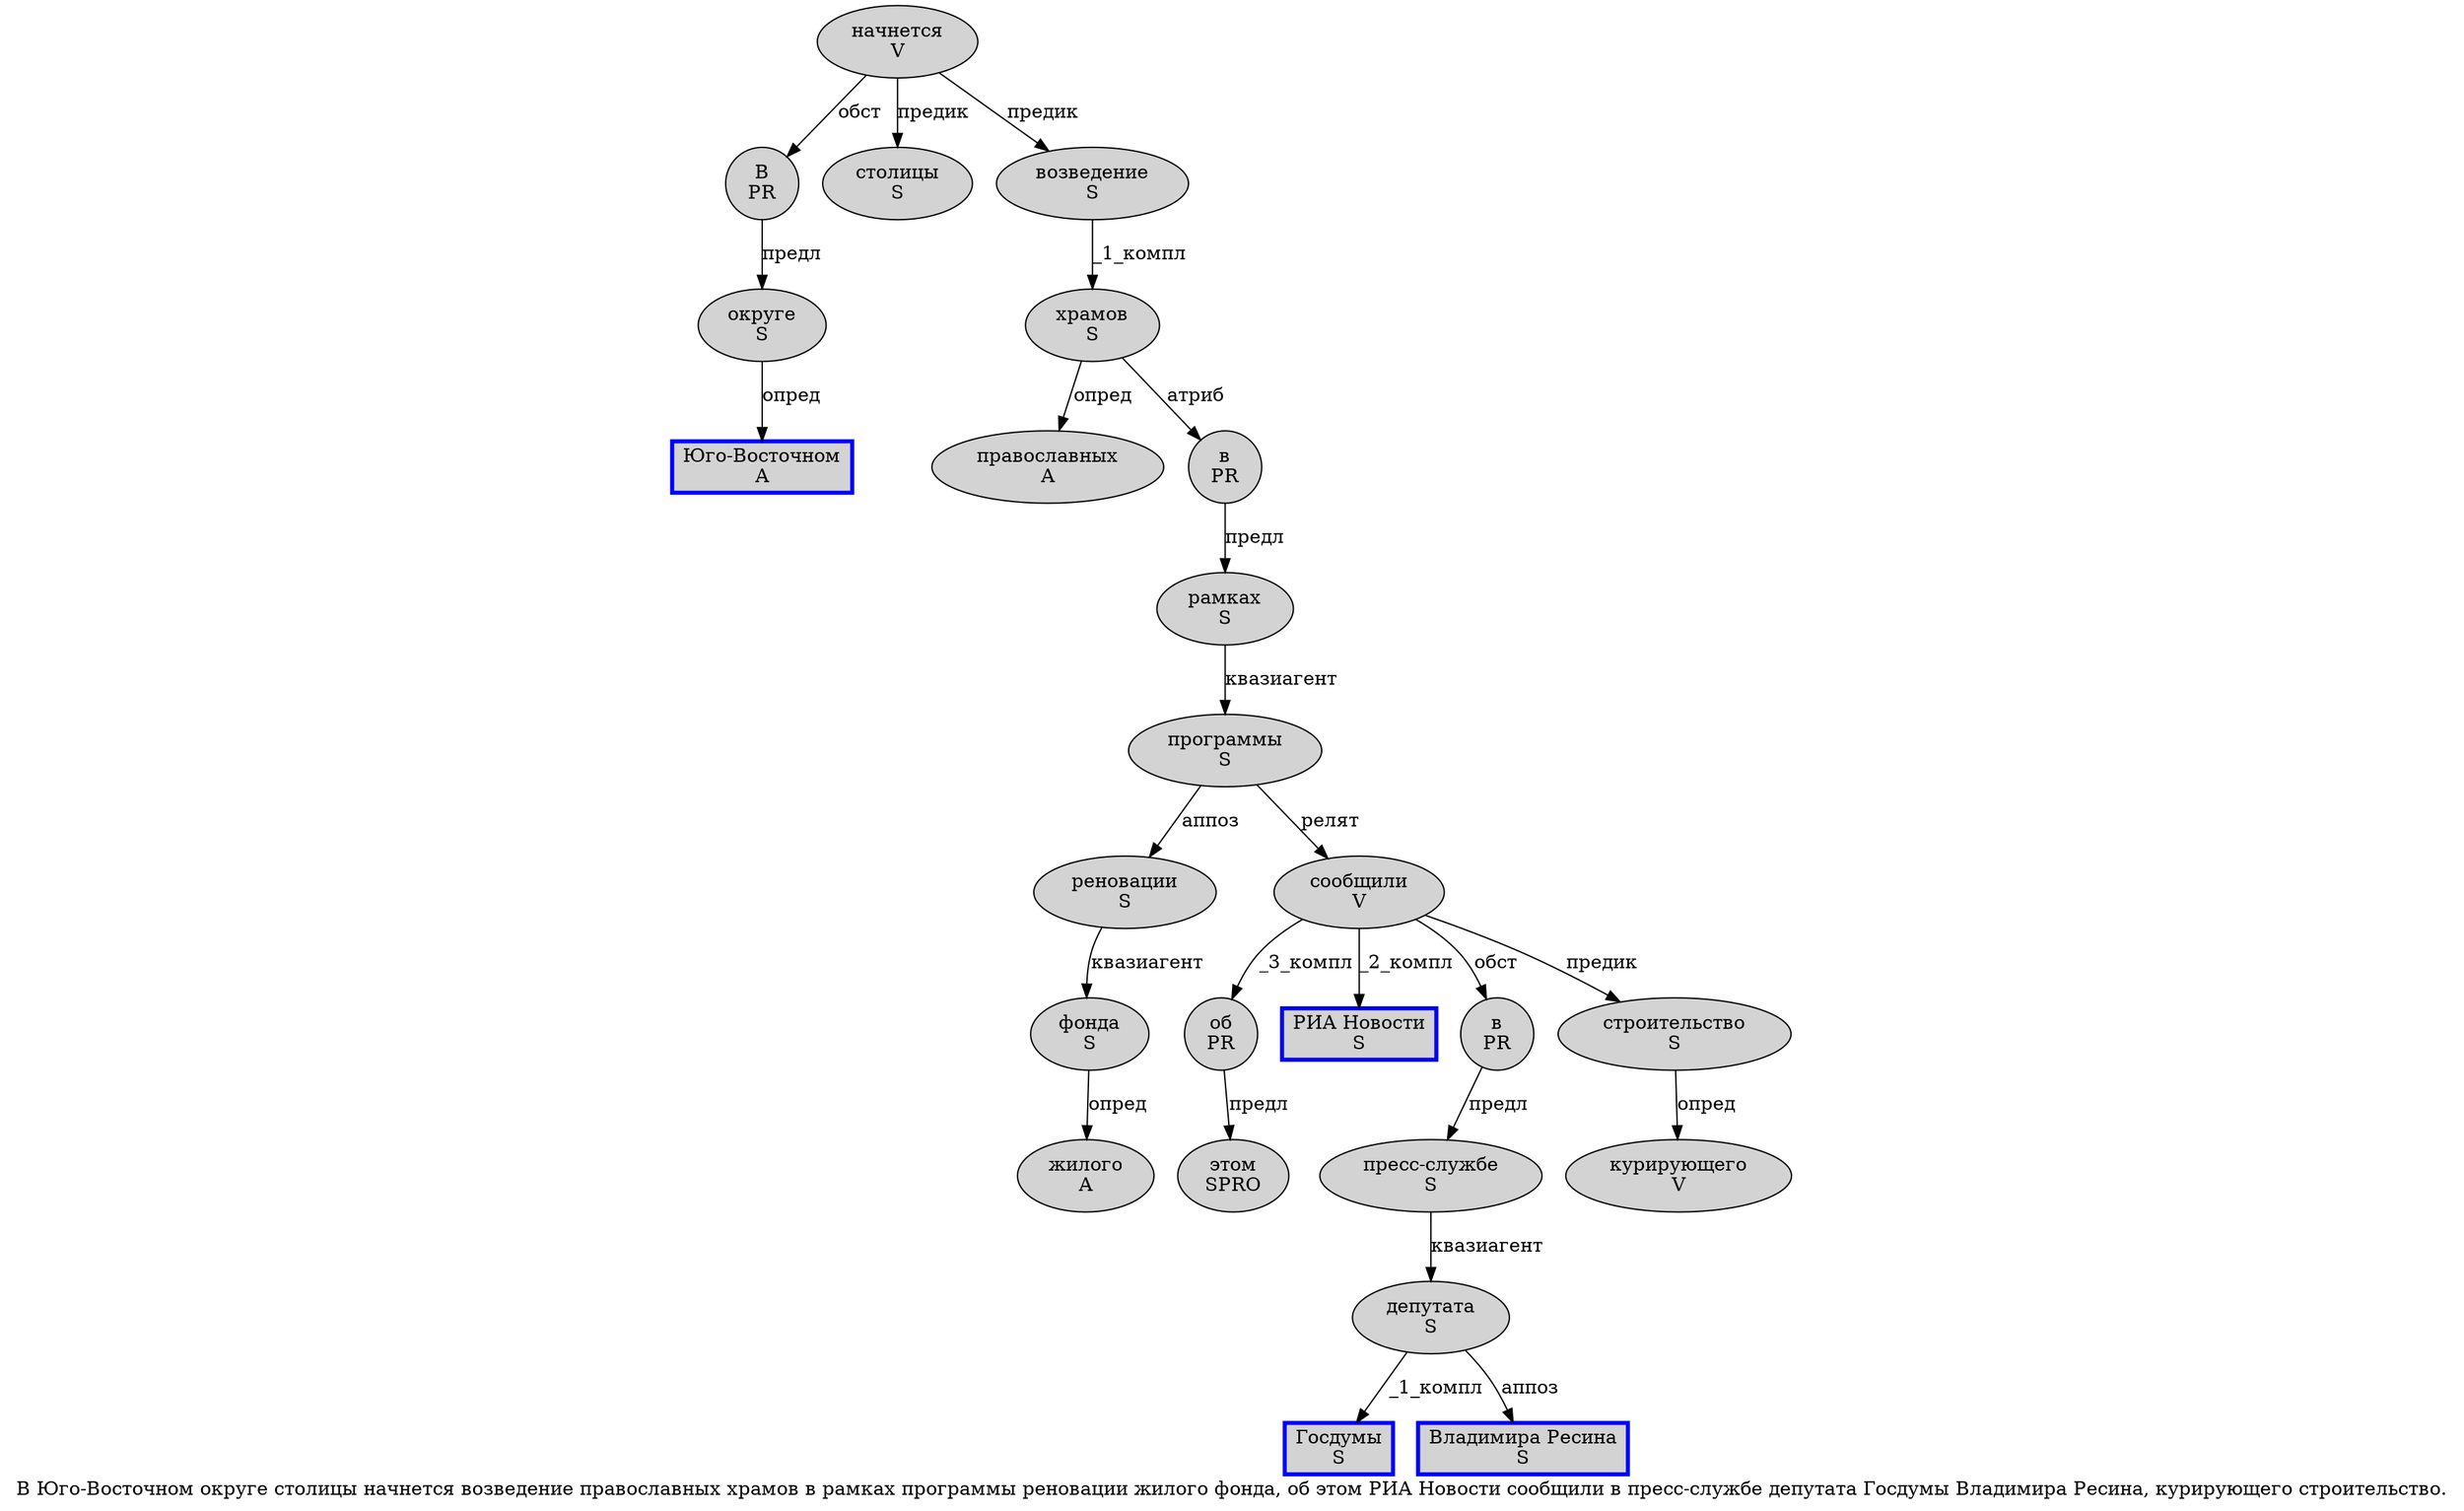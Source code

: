 digraph SENTENCE_142 {
	graph [label="В Юго-Восточном округе столицы начнется возведение православных храмов в рамках программы реновации жилого фонда, об этом РИА Новости сообщили в пресс-службе депутата Госдумы Владимира Ресина, курирующего строительство."]
	node [style=filled]
		0 [label="В
PR" color="" fillcolor=lightgray penwidth=1 shape=ellipse]
		1 [label="Юго-Восточном
A" color=blue fillcolor=lightgray penwidth=3 shape=box]
		2 [label="округе
S" color="" fillcolor=lightgray penwidth=1 shape=ellipse]
		3 [label="столицы
S" color="" fillcolor=lightgray penwidth=1 shape=ellipse]
		4 [label="начнется
V" color="" fillcolor=lightgray penwidth=1 shape=ellipse]
		5 [label="возведение
S" color="" fillcolor=lightgray penwidth=1 shape=ellipse]
		6 [label="православных
A" color="" fillcolor=lightgray penwidth=1 shape=ellipse]
		7 [label="храмов
S" color="" fillcolor=lightgray penwidth=1 shape=ellipse]
		8 [label="в
PR" color="" fillcolor=lightgray penwidth=1 shape=ellipse]
		9 [label="рамках
S" color="" fillcolor=lightgray penwidth=1 shape=ellipse]
		10 [label="программы
S" color="" fillcolor=lightgray penwidth=1 shape=ellipse]
		11 [label="реновации
S" color="" fillcolor=lightgray penwidth=1 shape=ellipse]
		12 [label="жилого
A" color="" fillcolor=lightgray penwidth=1 shape=ellipse]
		13 [label="фонда
S" color="" fillcolor=lightgray penwidth=1 shape=ellipse]
		15 [label="об
PR" color="" fillcolor=lightgray penwidth=1 shape=ellipse]
		16 [label="этом
SPRO" color="" fillcolor=lightgray penwidth=1 shape=ellipse]
		17 [label="РИА Новости
S" color=blue fillcolor=lightgray penwidth=3 shape=box]
		18 [label="сообщили
V" color="" fillcolor=lightgray penwidth=1 shape=ellipse]
		19 [label="в
PR" color="" fillcolor=lightgray penwidth=1 shape=ellipse]
		20 [label="пресс-службе
S" color="" fillcolor=lightgray penwidth=1 shape=ellipse]
		21 [label="депутата
S" color="" fillcolor=lightgray penwidth=1 shape=ellipse]
		22 [label="Госдумы
S" color=blue fillcolor=lightgray penwidth=3 shape=box]
		23 [label="Владимира Ресина
S" color=blue fillcolor=lightgray penwidth=3 shape=box]
		25 [label="курирующего
V" color="" fillcolor=lightgray penwidth=1 shape=ellipse]
		26 [label="строительство
S" color="" fillcolor=lightgray penwidth=1 shape=ellipse]
			8 -> 9 [label="предл"]
			4 -> 0 [label="обст"]
			4 -> 3 [label="предик"]
			4 -> 5 [label="предик"]
			7 -> 6 [label="опред"]
			7 -> 8 [label="атриб"]
			11 -> 13 [label="квазиагент"]
			0 -> 2 [label="предл"]
			13 -> 12 [label="опред"]
			10 -> 11 [label="аппоз"]
			10 -> 18 [label="релят"]
			15 -> 16 [label="предл"]
			20 -> 21 [label="квазиагент"]
			26 -> 25 [label="опред"]
			2 -> 1 [label="опред"]
			18 -> 15 [label="_3_компл"]
			18 -> 17 [label="_2_компл"]
			18 -> 19 [label="обст"]
			18 -> 26 [label="предик"]
			19 -> 20 [label="предл"]
			21 -> 22 [label="_1_компл"]
			21 -> 23 [label="аппоз"]
			9 -> 10 [label="квазиагент"]
			5 -> 7 [label="_1_компл"]
}